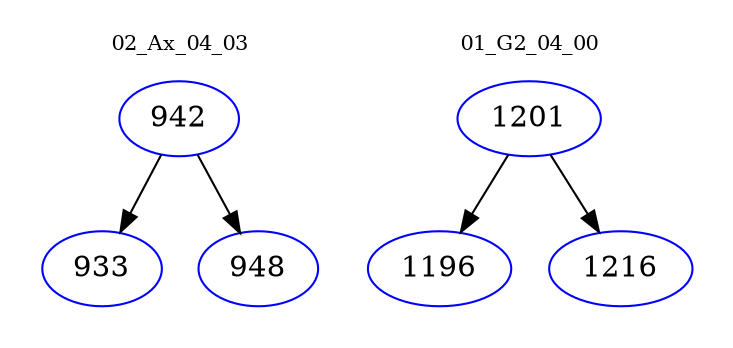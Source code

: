digraph{
subgraph cluster_0 {
color = white
label = "02_Ax_04_03";
fontsize=10;
T0_942 [label="942", color="blue"]
T0_942 -> T0_933 [color="black"]
T0_933 [label="933", color="blue"]
T0_942 -> T0_948 [color="black"]
T0_948 [label="948", color="blue"]
}
subgraph cluster_1 {
color = white
label = "01_G2_04_00";
fontsize=10;
T1_1201 [label="1201", color="blue"]
T1_1201 -> T1_1196 [color="black"]
T1_1196 [label="1196", color="blue"]
T1_1201 -> T1_1216 [color="black"]
T1_1216 [label="1216", color="blue"]
}
}
